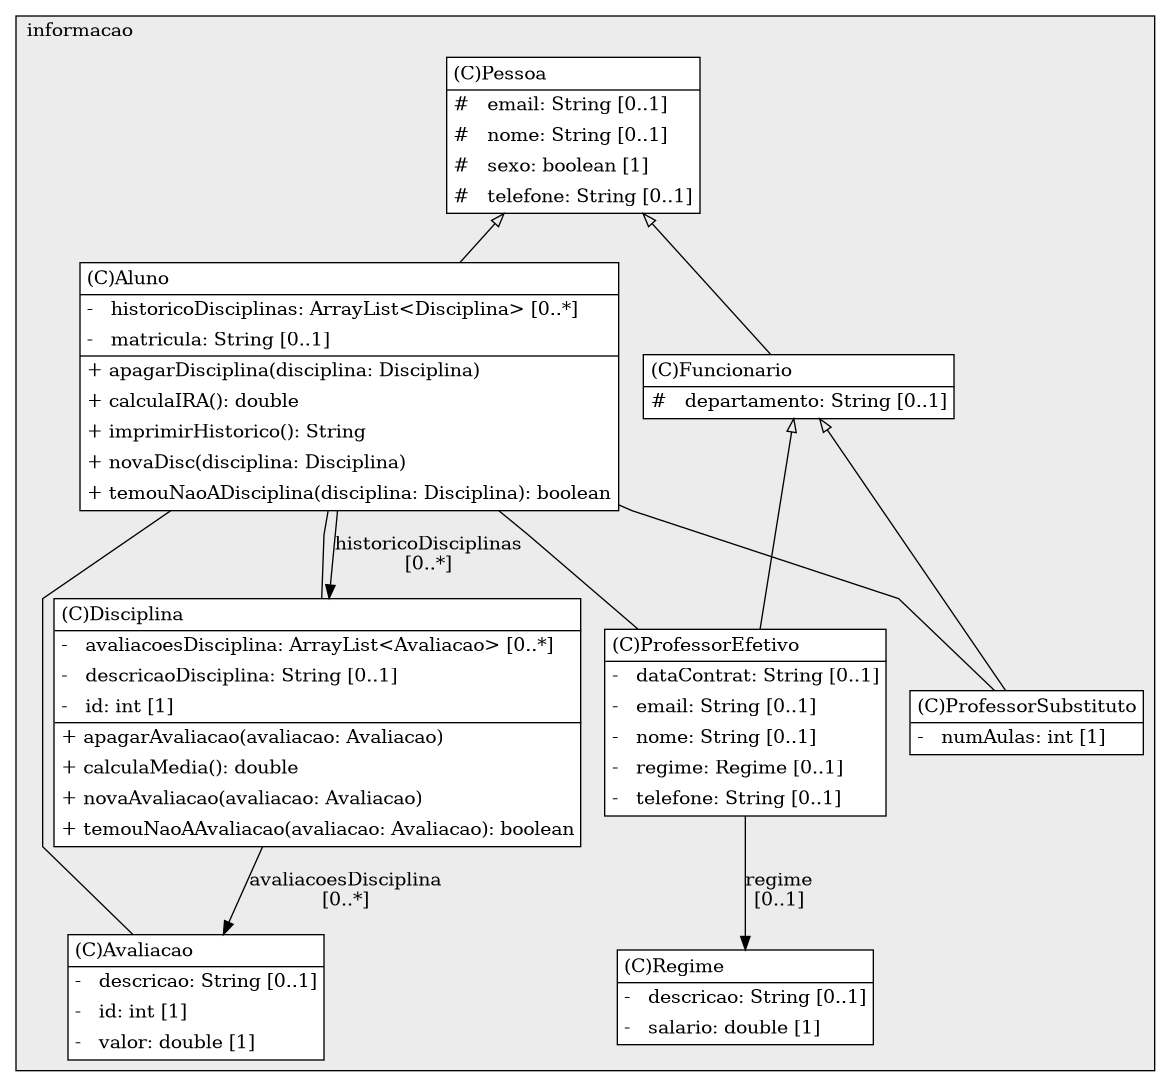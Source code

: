 @startuml

/' diagram meta data start
config=StructureConfiguration;
{
  "projectClassification": {
    "searchMode": "OpenProject", // OpenProject, AllProjects
    "includedProjects": "",
    "pathEndKeywords": "*.impl",
    "isClientPath": "",
    "isClientName": "",
    "isTestPath": "",
    "isTestName": "",
    "isMappingPath": "",
    "isMappingName": "",
    "isDataAccessPath": "",
    "isDataAccessName": "",
    "isDataStructurePath": "",
    "isDataStructureName": "",
    "isInterfaceStructuresPath": "",
    "isInterfaceStructuresName": "",
    "isEntryPointPath": "",
    "isEntryPointName": "",
    "treatFinalFieldsAsMandatory": false
  },
  "graphRestriction": {
    "classPackageExcludeFilter": "",
    "classPackageIncludeFilter": "",
    "classNameExcludeFilter": "",
    "classNameIncludeFilter": "",
    "methodNameExcludeFilter": "",
    "methodNameIncludeFilter": "",
    "removeByInheritance": "", // inheritance/annotation based filtering is done in a second step
    "removeByAnnotation": "",
    "removeByClassPackage": "", // cleanup the graph after inheritance/annotation based filtering is done
    "removeByClassName": "",
    "cutMappings": false,
    "cutEnum": true,
    "cutTests": true,
    "cutClient": true,
    "cutDataAccess": false,
    "cutInterfaceStructures": false,
    "cutDataStructures": false,
    "cutGetterAndSetter": true,
    "cutConstructors": true
  },
  "graphTraversal": {
    "forwardDepth": 6,
    "backwardDepth": 6,
    "classPackageExcludeFilter": "",
    "classPackageIncludeFilter": "",
    "classNameExcludeFilter": "",
    "classNameIncludeFilter": "",
    "methodNameExcludeFilter": "",
    "methodNameIncludeFilter": "",
    "hideMappings": false,
    "hideDataStructures": false,
    "hidePrivateMethods": true,
    "hideInterfaceCalls": true, // indirection: implementation -> interface (is hidden) -> implementation
    "onlyShowApplicationEntryPoints": false, // root node is included
    "useMethodCallsForStructureDiagram": "ForwardOnly" // ForwardOnly, BothDirections, No
  },
  "details": {
    "aggregation": "GroupByClass", // ByClass, GroupByClass, None
    "showClassGenericTypes": true,
    "showMethods": true,
    "showMethodParameterNames": true,
    "showMethodParameterTypes": true,
    "showMethodReturnType": true,
    "showPackageLevels": 2,
    "showDetailedClassStructure": true
  },
  "rootClass": "integrantes.informacao.Aluno",
  "extensionCallbackMethod": "" // qualified.class.name#methodName - signature: public static String method(String)
}
diagram meta data end '/



digraph g {
    rankdir="TB"
    splines=polyline
    

'nodes 
subgraph cluster_63486649 { 
   	label=informacao
	labeljust=l
	fillcolor="#ececec"
	style=filled
   
   Aluno1927503155[
	label=<<TABLE BORDER="1" CELLBORDER="0" CELLPADDING="4" CELLSPACING="0">
<TR><TD ALIGN="LEFT" >(C)Aluno</TD></TR>
<HR/>
<TR><TD ALIGN="LEFT" >-   historicoDisciplinas: ArrayList&lt;Disciplina&gt; [0..*]</TD></TR>
<TR><TD ALIGN="LEFT" >-   matricula: String [0..1]</TD></TR>
<HR/>
<TR><TD ALIGN="LEFT" >+ apagarDisciplina(disciplina: Disciplina)</TD></TR>
<TR><TD ALIGN="LEFT" >+ calculaIRA(): double</TD></TR>
<TR><TD ALIGN="LEFT" >+ imprimirHistorico(): String</TD></TR>
<TR><TD ALIGN="LEFT" >+ novaDisc(disciplina: Disciplina)</TD></TR>
<TR><TD ALIGN="LEFT" >+ temouNaoADisciplina(disciplina: Disciplina): boolean</TD></TR>
</TABLE>>
	style=filled
	margin=0
	shape=plaintext
	fillcolor="#FFFFFF"
];

Avaliacao1927503155[
	label=<<TABLE BORDER="1" CELLBORDER="0" CELLPADDING="4" CELLSPACING="0">
<TR><TD ALIGN="LEFT" >(C)Avaliacao</TD></TR>
<HR/>
<TR><TD ALIGN="LEFT" >-   descricao: String [0..1]</TD></TR>
<TR><TD ALIGN="LEFT" >-   id: int [1]</TD></TR>
<TR><TD ALIGN="LEFT" >-   valor: double [1]</TD></TR>
</TABLE>>
	style=filled
	margin=0
	shape=plaintext
	fillcolor="#FFFFFF"
];

Disciplina1927503155[
	label=<<TABLE BORDER="1" CELLBORDER="0" CELLPADDING="4" CELLSPACING="0">
<TR><TD ALIGN="LEFT" >(C)Disciplina</TD></TR>
<HR/>
<TR><TD ALIGN="LEFT" >-   avaliacoesDisciplina: ArrayList&lt;Avaliacao&gt; [0..*]</TD></TR>
<TR><TD ALIGN="LEFT" >-   descricaoDisciplina: String [0..1]</TD></TR>
<TR><TD ALIGN="LEFT" >-   id: int [1]</TD></TR>
<HR/>
<TR><TD ALIGN="LEFT" >+ apagarAvaliacao(avaliacao: Avaliacao)</TD></TR>
<TR><TD ALIGN="LEFT" >+ calculaMedia(): double</TD></TR>
<TR><TD ALIGN="LEFT" >+ novaAvaliacao(avaliacao: Avaliacao)</TD></TR>
<TR><TD ALIGN="LEFT" >+ temouNaoAAvaliacao(avaliacao: Avaliacao): boolean</TD></TR>
</TABLE>>
	style=filled
	margin=0
	shape=plaintext
	fillcolor="#FFFFFF"
];

Funcionario1927503155[
	label=<<TABLE BORDER="1" CELLBORDER="0" CELLPADDING="4" CELLSPACING="0">
<TR><TD ALIGN="LEFT" >(C)Funcionario</TD></TR>
<HR/>
<TR><TD ALIGN="LEFT" >#   departamento: String [0..1]</TD></TR>
</TABLE>>
	style=filled
	margin=0
	shape=plaintext
	fillcolor="#FFFFFF"
];

Pessoa1927503155[
	label=<<TABLE BORDER="1" CELLBORDER="0" CELLPADDING="4" CELLSPACING="0">
<TR><TD ALIGN="LEFT" >(C)Pessoa</TD></TR>
<HR/>
<TR><TD ALIGN="LEFT" >#   email: String [0..1]</TD></TR>
<TR><TD ALIGN="LEFT" >#   nome: String [0..1]</TD></TR>
<TR><TD ALIGN="LEFT" >#   sexo: boolean [1]</TD></TR>
<TR><TD ALIGN="LEFT" >#   telefone: String [0..1]</TD></TR>
</TABLE>>
	style=filled
	margin=0
	shape=plaintext
	fillcolor="#FFFFFF"
];

ProfessorEfetivo1927503155[
	label=<<TABLE BORDER="1" CELLBORDER="0" CELLPADDING="4" CELLSPACING="0">
<TR><TD ALIGN="LEFT" >(C)ProfessorEfetivo</TD></TR>
<HR/>
<TR><TD ALIGN="LEFT" >-   dataContrat: String [0..1]</TD></TR>
<TR><TD ALIGN="LEFT" >-   email: String [0..1]</TD></TR>
<TR><TD ALIGN="LEFT" >-   nome: String [0..1]</TD></TR>
<TR><TD ALIGN="LEFT" >-   regime: Regime [0..1]</TD></TR>
<TR><TD ALIGN="LEFT" >-   telefone: String [0..1]</TD></TR>
</TABLE>>
	style=filled
	margin=0
	shape=plaintext
	fillcolor="#FFFFFF"
];

ProfessorSubstituto1927503155[
	label=<<TABLE BORDER="1" CELLBORDER="0" CELLPADDING="4" CELLSPACING="0">
<TR><TD ALIGN="LEFT" >(C)ProfessorSubstituto</TD></TR>
<HR/>
<TR><TD ALIGN="LEFT" >-   numAulas: int [1]</TD></TR>
</TABLE>>
	style=filled
	margin=0
	shape=plaintext
	fillcolor="#FFFFFF"
];

Regime1927503155[
	label=<<TABLE BORDER="1" CELLBORDER="0" CELLPADDING="4" CELLSPACING="0">
<TR><TD ALIGN="LEFT" >(C)Regime</TD></TR>
<HR/>
<TR><TD ALIGN="LEFT" >-   descricao: String [0..1]</TD></TR>
<TR><TD ALIGN="LEFT" >-   salario: double [1]</TD></TR>
</TABLE>>
	style=filled
	margin=0
	shape=plaintext
	fillcolor="#FFFFFF"
];
} 

'edges    
Aluno1927503155 -> Avaliacao1927503155[arrowhead=none];
Aluno1927503155 -> Disciplina1927503155[arrowhead=none];
Aluno1927503155 -> Disciplina1927503155[label="historicoDisciplinas
[0..*]"];
Aluno1927503155 -> ProfessorEfetivo1927503155[arrowhead=none];
Aluno1927503155 -> ProfessorSubstituto1927503155[arrowhead=none];
Disciplina1927503155 -> Avaliacao1927503155[label="avaliacoesDisciplina
[0..*]"];
Funcionario1927503155 -> ProfessorEfetivo1927503155[arrowhead=none, arrowtail=empty, dir=both];
Funcionario1927503155 -> ProfessorSubstituto1927503155[arrowhead=none, arrowtail=empty, dir=both];
Pessoa1927503155 -> Aluno1927503155[arrowhead=none, arrowtail=empty, dir=both];
Pessoa1927503155 -> Funcionario1927503155[arrowhead=none, arrowtail=empty, dir=both];
ProfessorEfetivo1927503155 -> Regime1927503155[label="regime
[0..1]"];
    
}
@enduml